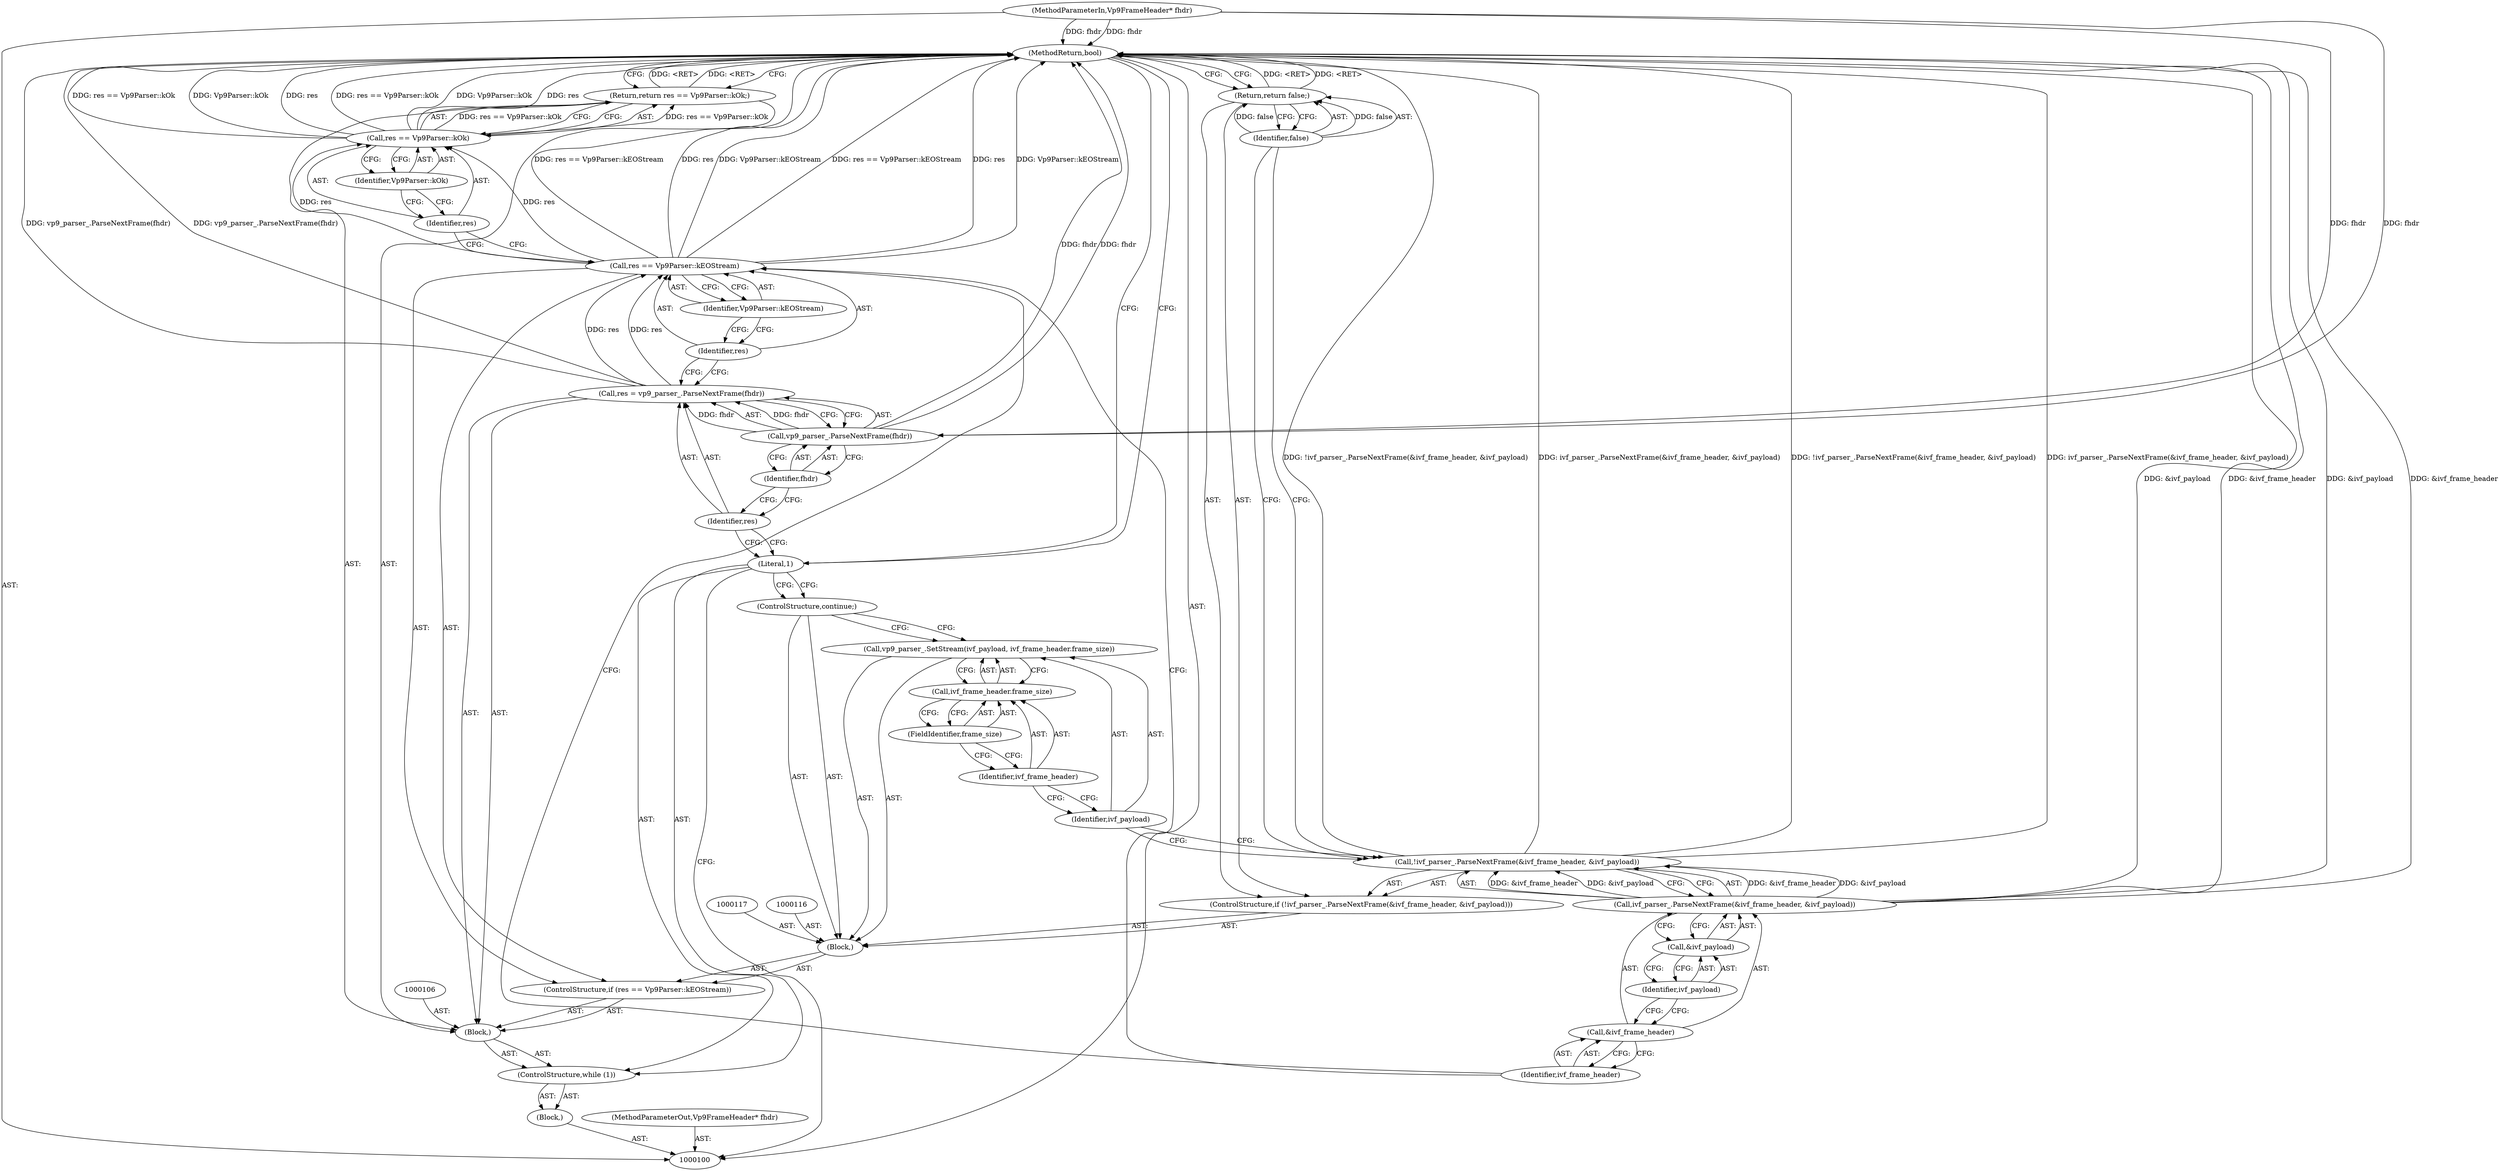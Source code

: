 digraph "1_Chrome_27c68f543e5eba779902447445dfb05ec3f5bf75_31" {
"1000137" [label="(MethodReturn,bool)"];
"1000101" [label="(MethodParameterIn,Vp9FrameHeader* fhdr)"];
"1000184" [label="(MethodParameterOut,Vp9FrameHeader* fhdr)"];
"1000102" [label="(Block,)"];
"1000132" [label="(ControlStructure,continue;)"];
"1000134" [label="(Call,res == Vp9Parser::kOk)"];
"1000135" [label="(Identifier,res)"];
"1000136" [label="(Identifier,Vp9Parser::kOk)"];
"1000133" [label="(Return,return res == Vp9Parser::kOk;)"];
"1000103" [label="(ControlStructure,while (1))"];
"1000104" [label="(Literal,1)"];
"1000107" [label="(Call,res = vp9_parser_.ParseNextFrame(fhdr))"];
"1000108" [label="(Identifier,res)"];
"1000109" [label="(Call,vp9_parser_.ParseNextFrame(fhdr))"];
"1000105" [label="(Block,)"];
"1000110" [label="(Identifier,fhdr)"];
"1000114" [label="(Identifier,Vp9Parser::kEOStream)"];
"1000111" [label="(ControlStructure,if (res == Vp9Parser::kEOStream))"];
"1000112" [label="(Call,res == Vp9Parser::kEOStream)"];
"1000113" [label="(Identifier,res)"];
"1000115" [label="(Block,)"];
"1000119" [label="(Call,!ivf_parser_.ParseNextFrame(&ivf_frame_header, &ivf_payload))"];
"1000120" [label="(Call,ivf_parser_.ParseNextFrame(&ivf_frame_header, &ivf_payload))"];
"1000121" [label="(Call,&ivf_frame_header)"];
"1000122" [label="(Identifier,ivf_frame_header)"];
"1000123" [label="(Call,&ivf_payload)"];
"1000124" [label="(Identifier,ivf_payload)"];
"1000118" [label="(ControlStructure,if (!ivf_parser_.ParseNextFrame(&ivf_frame_header, &ivf_payload)))"];
"1000126" [label="(Identifier,false)"];
"1000125" [label="(Return,return false;)"];
"1000128" [label="(Identifier,ivf_payload)"];
"1000129" [label="(Call,ivf_frame_header.frame_size)"];
"1000130" [label="(Identifier,ivf_frame_header)"];
"1000131" [label="(FieldIdentifier,frame_size)"];
"1000127" [label="(Call,vp9_parser_.SetStream(ivf_payload, ivf_frame_header.frame_size))"];
"1000137" -> "1000100"  [label="AST: "];
"1000137" -> "1000125"  [label="CFG: "];
"1000137" -> "1000133"  [label="CFG: "];
"1000137" -> "1000104"  [label="CFG: "];
"1000112" -> "1000137"  [label="DDG: Vp9Parser::kEOStream"];
"1000112" -> "1000137"  [label="DDG: res == Vp9Parser::kEOStream"];
"1000112" -> "1000137"  [label="DDG: res"];
"1000120" -> "1000137"  [label="DDG: &ivf_payload"];
"1000120" -> "1000137"  [label="DDG: &ivf_frame_header"];
"1000134" -> "1000137"  [label="DDG: res == Vp9Parser::kOk"];
"1000134" -> "1000137"  [label="DDG: Vp9Parser::kOk"];
"1000134" -> "1000137"  [label="DDG: res"];
"1000119" -> "1000137"  [label="DDG: !ivf_parser_.ParseNextFrame(&ivf_frame_header, &ivf_payload)"];
"1000119" -> "1000137"  [label="DDG: ivf_parser_.ParseNextFrame(&ivf_frame_header, &ivf_payload)"];
"1000107" -> "1000137"  [label="DDG: vp9_parser_.ParseNextFrame(fhdr)"];
"1000101" -> "1000137"  [label="DDG: fhdr"];
"1000109" -> "1000137"  [label="DDG: fhdr"];
"1000125" -> "1000137"  [label="DDG: <RET>"];
"1000133" -> "1000137"  [label="DDG: <RET>"];
"1000101" -> "1000100"  [label="AST: "];
"1000101" -> "1000137"  [label="DDG: fhdr"];
"1000101" -> "1000109"  [label="DDG: fhdr"];
"1000184" -> "1000100"  [label="AST: "];
"1000102" -> "1000100"  [label="AST: "];
"1000103" -> "1000102"  [label="AST: "];
"1000132" -> "1000115"  [label="AST: "];
"1000132" -> "1000127"  [label="CFG: "];
"1000104" -> "1000132"  [label="CFG: "];
"1000134" -> "1000133"  [label="AST: "];
"1000134" -> "1000136"  [label="CFG: "];
"1000135" -> "1000134"  [label="AST: "];
"1000136" -> "1000134"  [label="AST: "];
"1000133" -> "1000134"  [label="CFG: "];
"1000134" -> "1000137"  [label="DDG: res == Vp9Parser::kOk"];
"1000134" -> "1000137"  [label="DDG: Vp9Parser::kOk"];
"1000134" -> "1000137"  [label="DDG: res"];
"1000134" -> "1000133"  [label="DDG: res == Vp9Parser::kOk"];
"1000112" -> "1000134"  [label="DDG: res"];
"1000135" -> "1000134"  [label="AST: "];
"1000135" -> "1000112"  [label="CFG: "];
"1000136" -> "1000135"  [label="CFG: "];
"1000136" -> "1000134"  [label="AST: "];
"1000136" -> "1000135"  [label="CFG: "];
"1000134" -> "1000136"  [label="CFG: "];
"1000133" -> "1000105"  [label="AST: "];
"1000133" -> "1000134"  [label="CFG: "];
"1000134" -> "1000133"  [label="AST: "];
"1000137" -> "1000133"  [label="CFG: "];
"1000133" -> "1000137"  [label="DDG: <RET>"];
"1000134" -> "1000133"  [label="DDG: res == Vp9Parser::kOk"];
"1000103" -> "1000102"  [label="AST: "];
"1000104" -> "1000103"  [label="AST: "];
"1000105" -> "1000103"  [label="AST: "];
"1000104" -> "1000103"  [label="AST: "];
"1000104" -> "1000132"  [label="CFG: "];
"1000104" -> "1000100"  [label="CFG: "];
"1000108" -> "1000104"  [label="CFG: "];
"1000137" -> "1000104"  [label="CFG: "];
"1000107" -> "1000105"  [label="AST: "];
"1000107" -> "1000109"  [label="CFG: "];
"1000108" -> "1000107"  [label="AST: "];
"1000109" -> "1000107"  [label="AST: "];
"1000113" -> "1000107"  [label="CFG: "];
"1000107" -> "1000137"  [label="DDG: vp9_parser_.ParseNextFrame(fhdr)"];
"1000109" -> "1000107"  [label="DDG: fhdr"];
"1000107" -> "1000112"  [label="DDG: res"];
"1000108" -> "1000107"  [label="AST: "];
"1000108" -> "1000104"  [label="CFG: "];
"1000110" -> "1000108"  [label="CFG: "];
"1000109" -> "1000107"  [label="AST: "];
"1000109" -> "1000110"  [label="CFG: "];
"1000110" -> "1000109"  [label="AST: "];
"1000107" -> "1000109"  [label="CFG: "];
"1000109" -> "1000137"  [label="DDG: fhdr"];
"1000109" -> "1000107"  [label="DDG: fhdr"];
"1000101" -> "1000109"  [label="DDG: fhdr"];
"1000105" -> "1000103"  [label="AST: "];
"1000106" -> "1000105"  [label="AST: "];
"1000107" -> "1000105"  [label="AST: "];
"1000111" -> "1000105"  [label="AST: "];
"1000133" -> "1000105"  [label="AST: "];
"1000110" -> "1000109"  [label="AST: "];
"1000110" -> "1000108"  [label="CFG: "];
"1000109" -> "1000110"  [label="CFG: "];
"1000114" -> "1000112"  [label="AST: "];
"1000114" -> "1000113"  [label="CFG: "];
"1000112" -> "1000114"  [label="CFG: "];
"1000111" -> "1000105"  [label="AST: "];
"1000112" -> "1000111"  [label="AST: "];
"1000115" -> "1000111"  [label="AST: "];
"1000112" -> "1000111"  [label="AST: "];
"1000112" -> "1000114"  [label="CFG: "];
"1000113" -> "1000112"  [label="AST: "];
"1000114" -> "1000112"  [label="AST: "];
"1000122" -> "1000112"  [label="CFG: "];
"1000135" -> "1000112"  [label="CFG: "];
"1000112" -> "1000137"  [label="DDG: Vp9Parser::kEOStream"];
"1000112" -> "1000137"  [label="DDG: res == Vp9Parser::kEOStream"];
"1000112" -> "1000137"  [label="DDG: res"];
"1000107" -> "1000112"  [label="DDG: res"];
"1000112" -> "1000134"  [label="DDG: res"];
"1000113" -> "1000112"  [label="AST: "];
"1000113" -> "1000107"  [label="CFG: "];
"1000114" -> "1000113"  [label="CFG: "];
"1000115" -> "1000111"  [label="AST: "];
"1000116" -> "1000115"  [label="AST: "];
"1000117" -> "1000115"  [label="AST: "];
"1000118" -> "1000115"  [label="AST: "];
"1000127" -> "1000115"  [label="AST: "];
"1000132" -> "1000115"  [label="AST: "];
"1000119" -> "1000118"  [label="AST: "];
"1000119" -> "1000120"  [label="CFG: "];
"1000120" -> "1000119"  [label="AST: "];
"1000126" -> "1000119"  [label="CFG: "];
"1000128" -> "1000119"  [label="CFG: "];
"1000119" -> "1000137"  [label="DDG: !ivf_parser_.ParseNextFrame(&ivf_frame_header, &ivf_payload)"];
"1000119" -> "1000137"  [label="DDG: ivf_parser_.ParseNextFrame(&ivf_frame_header, &ivf_payload)"];
"1000120" -> "1000119"  [label="DDG: &ivf_frame_header"];
"1000120" -> "1000119"  [label="DDG: &ivf_payload"];
"1000120" -> "1000119"  [label="AST: "];
"1000120" -> "1000123"  [label="CFG: "];
"1000121" -> "1000120"  [label="AST: "];
"1000123" -> "1000120"  [label="AST: "];
"1000119" -> "1000120"  [label="CFG: "];
"1000120" -> "1000137"  [label="DDG: &ivf_payload"];
"1000120" -> "1000137"  [label="DDG: &ivf_frame_header"];
"1000120" -> "1000119"  [label="DDG: &ivf_frame_header"];
"1000120" -> "1000119"  [label="DDG: &ivf_payload"];
"1000121" -> "1000120"  [label="AST: "];
"1000121" -> "1000122"  [label="CFG: "];
"1000122" -> "1000121"  [label="AST: "];
"1000124" -> "1000121"  [label="CFG: "];
"1000122" -> "1000121"  [label="AST: "];
"1000122" -> "1000112"  [label="CFG: "];
"1000121" -> "1000122"  [label="CFG: "];
"1000123" -> "1000120"  [label="AST: "];
"1000123" -> "1000124"  [label="CFG: "];
"1000124" -> "1000123"  [label="AST: "];
"1000120" -> "1000123"  [label="CFG: "];
"1000124" -> "1000123"  [label="AST: "];
"1000124" -> "1000121"  [label="CFG: "];
"1000123" -> "1000124"  [label="CFG: "];
"1000118" -> "1000115"  [label="AST: "];
"1000119" -> "1000118"  [label="AST: "];
"1000125" -> "1000118"  [label="AST: "];
"1000126" -> "1000125"  [label="AST: "];
"1000126" -> "1000119"  [label="CFG: "];
"1000125" -> "1000126"  [label="CFG: "];
"1000126" -> "1000125"  [label="DDG: false"];
"1000125" -> "1000118"  [label="AST: "];
"1000125" -> "1000126"  [label="CFG: "];
"1000126" -> "1000125"  [label="AST: "];
"1000137" -> "1000125"  [label="CFG: "];
"1000125" -> "1000137"  [label="DDG: <RET>"];
"1000126" -> "1000125"  [label="DDG: false"];
"1000128" -> "1000127"  [label="AST: "];
"1000128" -> "1000119"  [label="CFG: "];
"1000130" -> "1000128"  [label="CFG: "];
"1000129" -> "1000127"  [label="AST: "];
"1000129" -> "1000131"  [label="CFG: "];
"1000130" -> "1000129"  [label="AST: "];
"1000131" -> "1000129"  [label="AST: "];
"1000127" -> "1000129"  [label="CFG: "];
"1000130" -> "1000129"  [label="AST: "];
"1000130" -> "1000128"  [label="CFG: "];
"1000131" -> "1000130"  [label="CFG: "];
"1000131" -> "1000129"  [label="AST: "];
"1000131" -> "1000130"  [label="CFG: "];
"1000129" -> "1000131"  [label="CFG: "];
"1000127" -> "1000115"  [label="AST: "];
"1000127" -> "1000129"  [label="CFG: "];
"1000128" -> "1000127"  [label="AST: "];
"1000129" -> "1000127"  [label="AST: "];
"1000132" -> "1000127"  [label="CFG: "];
}

